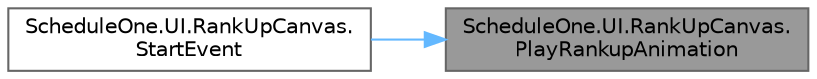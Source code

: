 digraph "ScheduleOne.UI.RankUpCanvas.PlayRankupAnimation"
{
 // LATEX_PDF_SIZE
  bgcolor="transparent";
  edge [fontname=Helvetica,fontsize=10,labelfontname=Helvetica,labelfontsize=10];
  node [fontname=Helvetica,fontsize=10,shape=box,height=0.2,width=0.4];
  rankdir="RL";
  Node1 [id="Node000001",label="ScheduleOne.UI.RankUpCanvas.\lPlayRankupAnimation",height=0.2,width=0.4,color="gray40", fillcolor="grey60", style="filled", fontcolor="black",tooltip=" "];
  Node1 -> Node2 [id="edge1_Node000001_Node000002",dir="back",color="steelblue1",style="solid",tooltip=" "];
  Node2 [id="Node000002",label="ScheduleOne.UI.RankUpCanvas.\lStartEvent",height=0.2,width=0.4,color="grey40", fillcolor="white", style="filled",URL="$class_schedule_one_1_1_u_i_1_1_rank_up_canvas.html#abe2fd2757fff788f400bc91d46ee9058",tooltip=" "];
}
